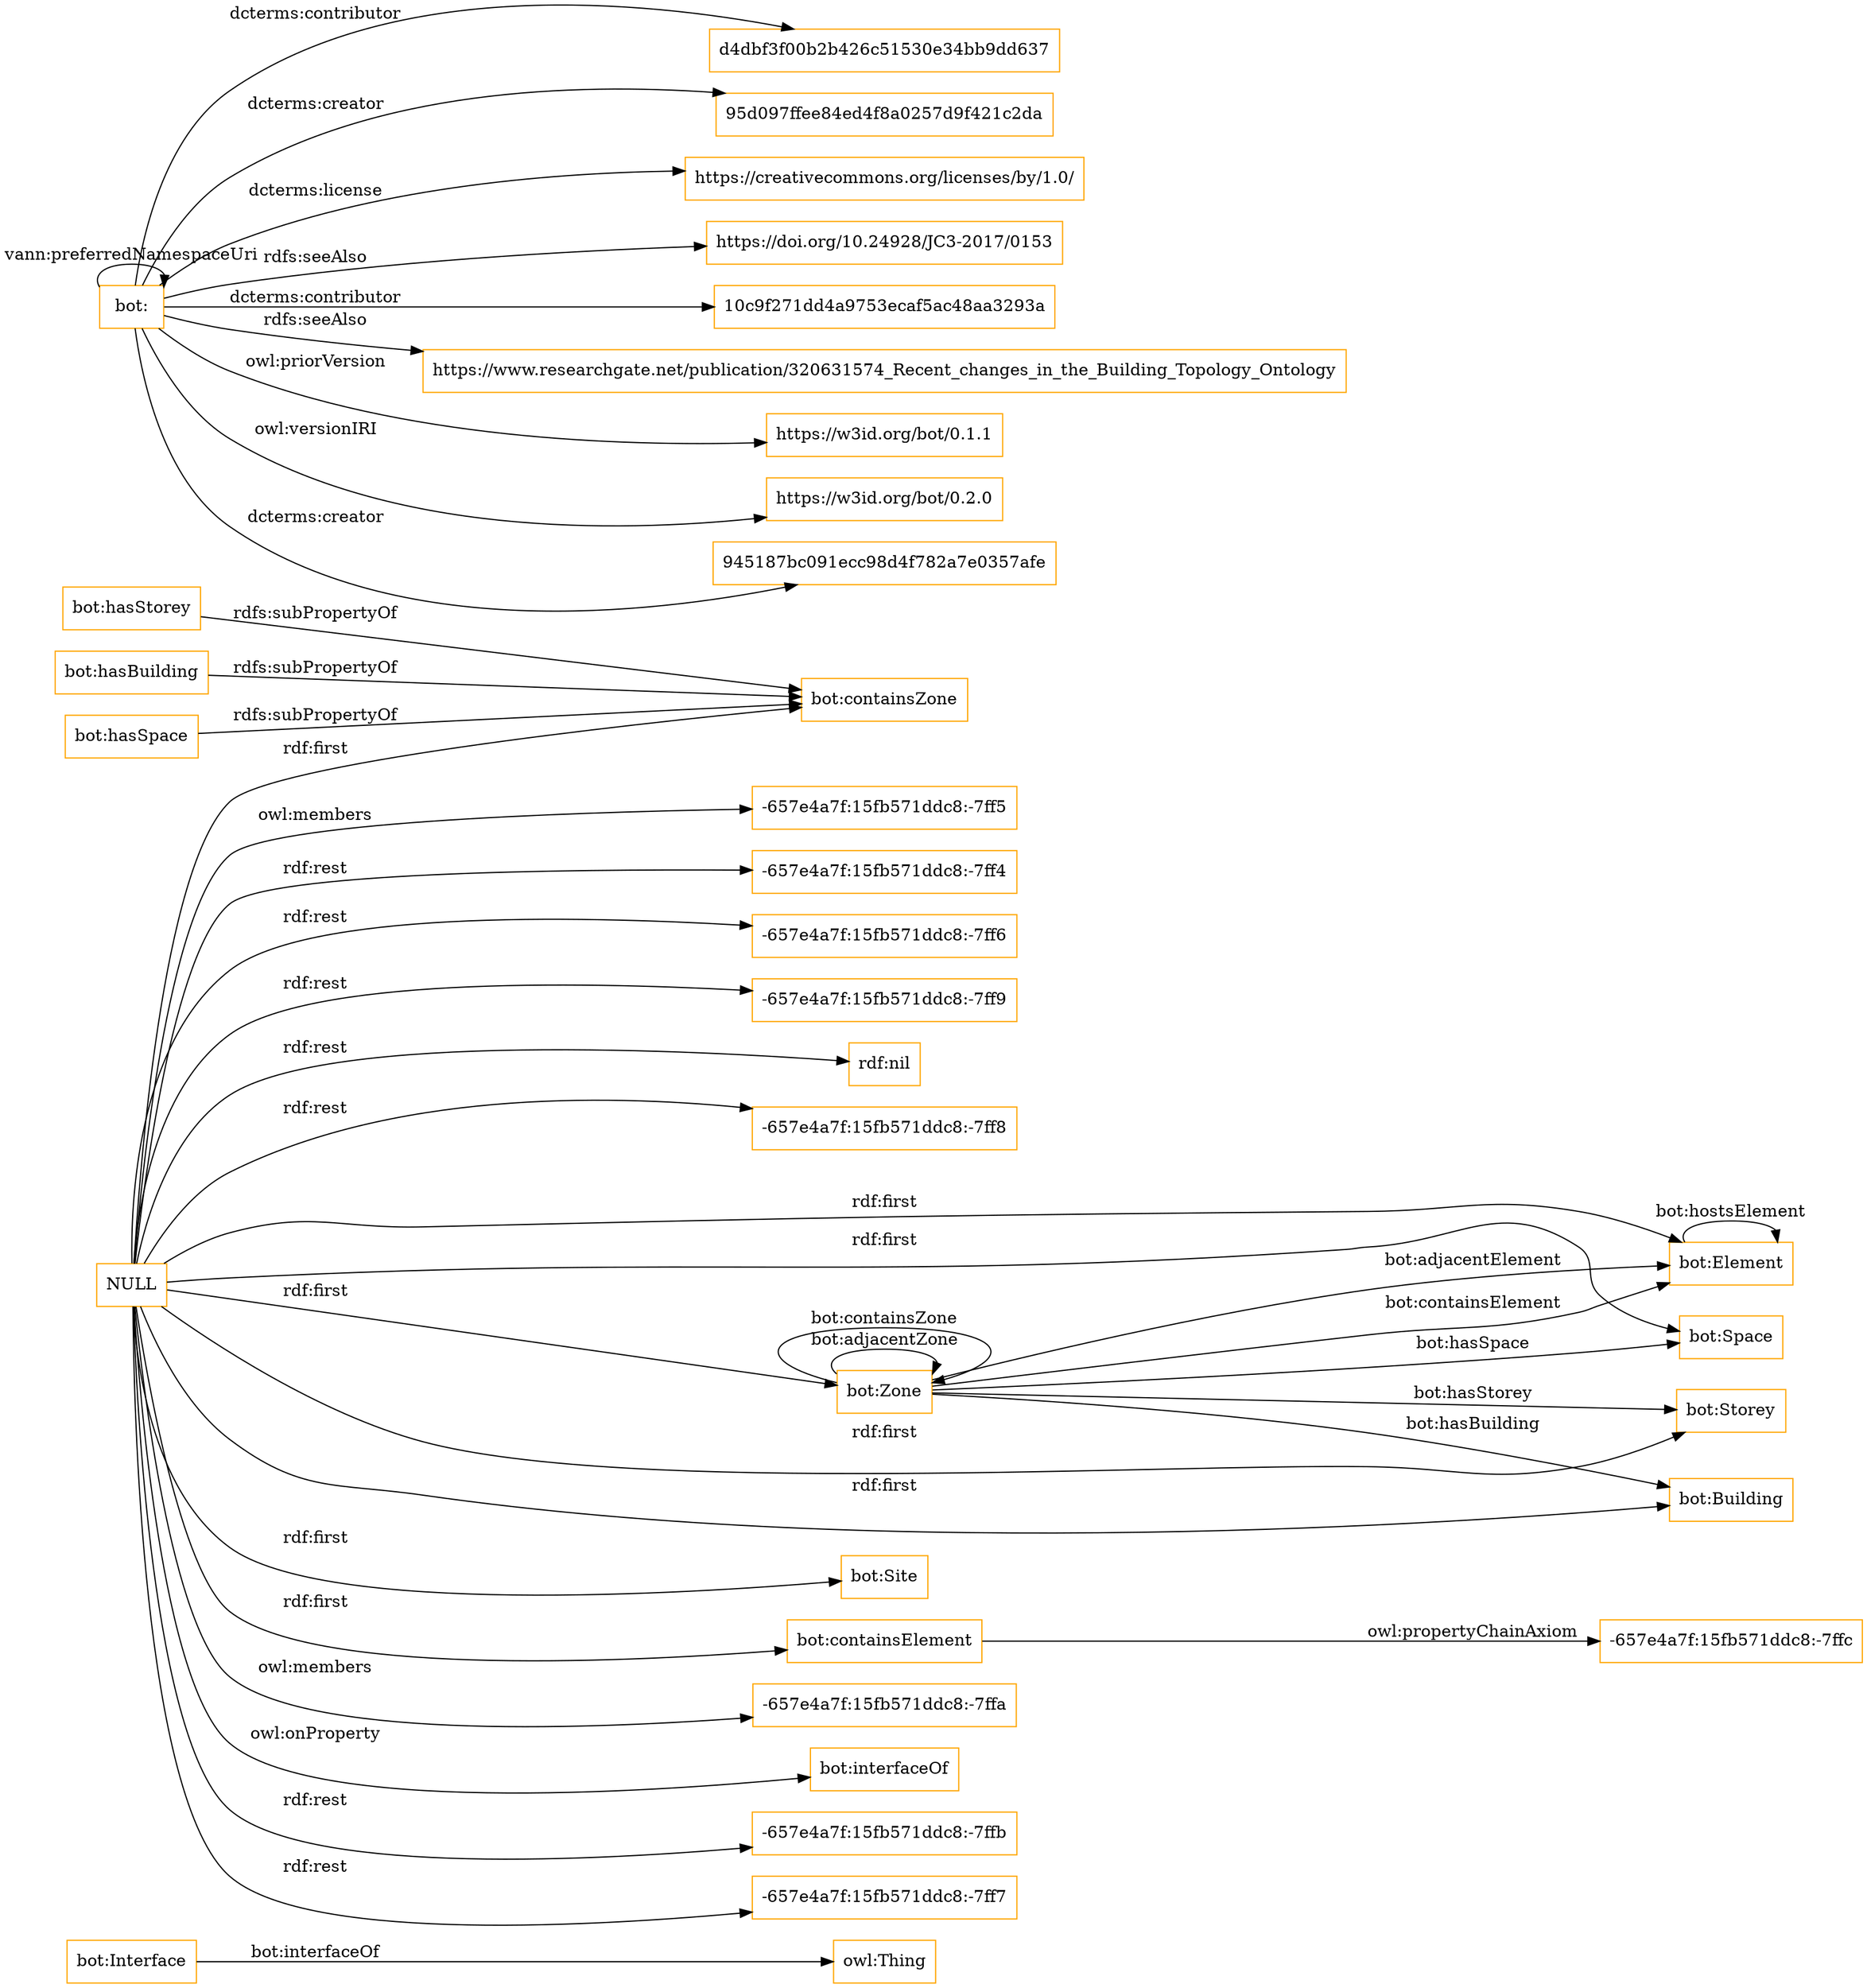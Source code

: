 digraph ar2dtool_diagram { 
rankdir=LR;
size="1501"
node [shape = rectangle, color="orange"]; "bot:Interface" "bot:Element" "bot:Space" "bot:Storey" "bot:Building" "bot:Site" "bot:Zone" ; /*classes style*/
	"bot:containsElement" -> "-657e4a7f:15fb571ddc8:-7ffc" [ label = "owl:propertyChainAxiom" ];
	"bot:hasStorey" -> "bot:containsZone" [ label = "rdfs:subPropertyOf" ];
	"bot:hasBuilding" -> "bot:containsZone" [ label = "rdfs:subPropertyOf" ];
	"bot:" -> "d4dbf3f00b2b426c51530e34bb9dd637" [ label = "dcterms:contributor" ];
	"bot:" -> "95d097ffee84ed4f8a0257d9f421c2da" [ label = "dcterms:creator" ];
	"bot:" -> "https://creativecommons.org/licenses/by/1.0/" [ label = "dcterms:license" ];
	"bot:" -> "bot:" [ label = "vann:preferredNamespaceUri" ];
	"bot:" -> "https://doi.org/10.24928/JC3-2017/0153" [ label = "rdfs:seeAlso" ];
	"bot:" -> "10c9f271dd4a9753ecaf5ac48aa3293a" [ label = "dcterms:contributor" ];
	"bot:" -> "https://www.researchgate.net/publication/320631574_Recent_changes_in_the_Building_Topology_Ontology" [ label = "rdfs:seeAlso" ];
	"bot:" -> "https://w3id.org/bot/0.1.1" [ label = "owl:priorVersion" ];
	"bot:" -> "https://w3id.org/bot/0.2.0" [ label = "owl:versionIRI" ];
	"bot:" -> "945187bc091ecc98d4f782a7e0357afe" [ label = "dcterms:creator" ];
	"bot:hasSpace" -> "bot:containsZone" [ label = "rdfs:subPropertyOf" ];
	"NULL" -> "-657e4a7f:15fb571ddc8:-7ff7" [ label = "rdf:rest" ];
	"NULL" -> "-657e4a7f:15fb571ddc8:-7ff5" [ label = "owl:members" ];
	"NULL" -> "-657e4a7f:15fb571ddc8:-7ff4" [ label = "rdf:rest" ];
	"NULL" -> "bot:containsElement" [ label = "rdf:first" ];
	"NULL" -> "-657e4a7f:15fb571ddc8:-7ff6" [ label = "rdf:rest" ];
	"NULL" -> "-657e4a7f:15fb571ddc8:-7ff9" [ label = "rdf:rest" ];
	"NULL" -> "bot:Element" [ label = "rdf:first" ];
	"NULL" -> "bot:Storey" [ label = "rdf:first" ];
	"NULL" -> "rdf:nil" [ label = "rdf:rest" ];
	"NULL" -> "bot:Space" [ label = "rdf:first" ];
	"NULL" -> "bot:Zone" [ label = "rdf:first" ];
	"NULL" -> "bot:containsZone" [ label = "rdf:first" ];
	"NULL" -> "-657e4a7f:15fb571ddc8:-7ff8" [ label = "rdf:rest" ];
	"NULL" -> "-657e4a7f:15fb571ddc8:-7ffa" [ label = "owl:members" ];
	"NULL" -> "bot:interfaceOf" [ label = "owl:onProperty" ];
	"NULL" -> "bot:Site" [ label = "rdf:first" ];
	"NULL" -> "-657e4a7f:15fb571ddc8:-7ffb" [ label = "rdf:rest" ];
	"NULL" -> "bot:Building" [ label = "rdf:first" ];
	"bot:Zone" -> "bot:Building" [ label = "bot:hasBuilding" ];
	"bot:Zone" -> "bot:Storey" [ label = "bot:hasStorey" ];
	"bot:Zone" -> "bot:Element" [ label = "bot:adjacentElement" ];
	"bot:Zone" -> "bot:Zone" [ label = "bot:adjacentZone" ];
	"bot:Zone" -> "bot:Space" [ label = "bot:hasSpace" ];
	"bot:Zone" -> "bot:Element" [ label = "bot:containsElement" ];
	"bot:Element" -> "bot:Element" [ label = "bot:hostsElement" ];
	"bot:Interface" -> "owl:Thing" [ label = "bot:interfaceOf" ];
	"bot:Zone" -> "bot:Zone" [ label = "bot:containsZone" ];

}
